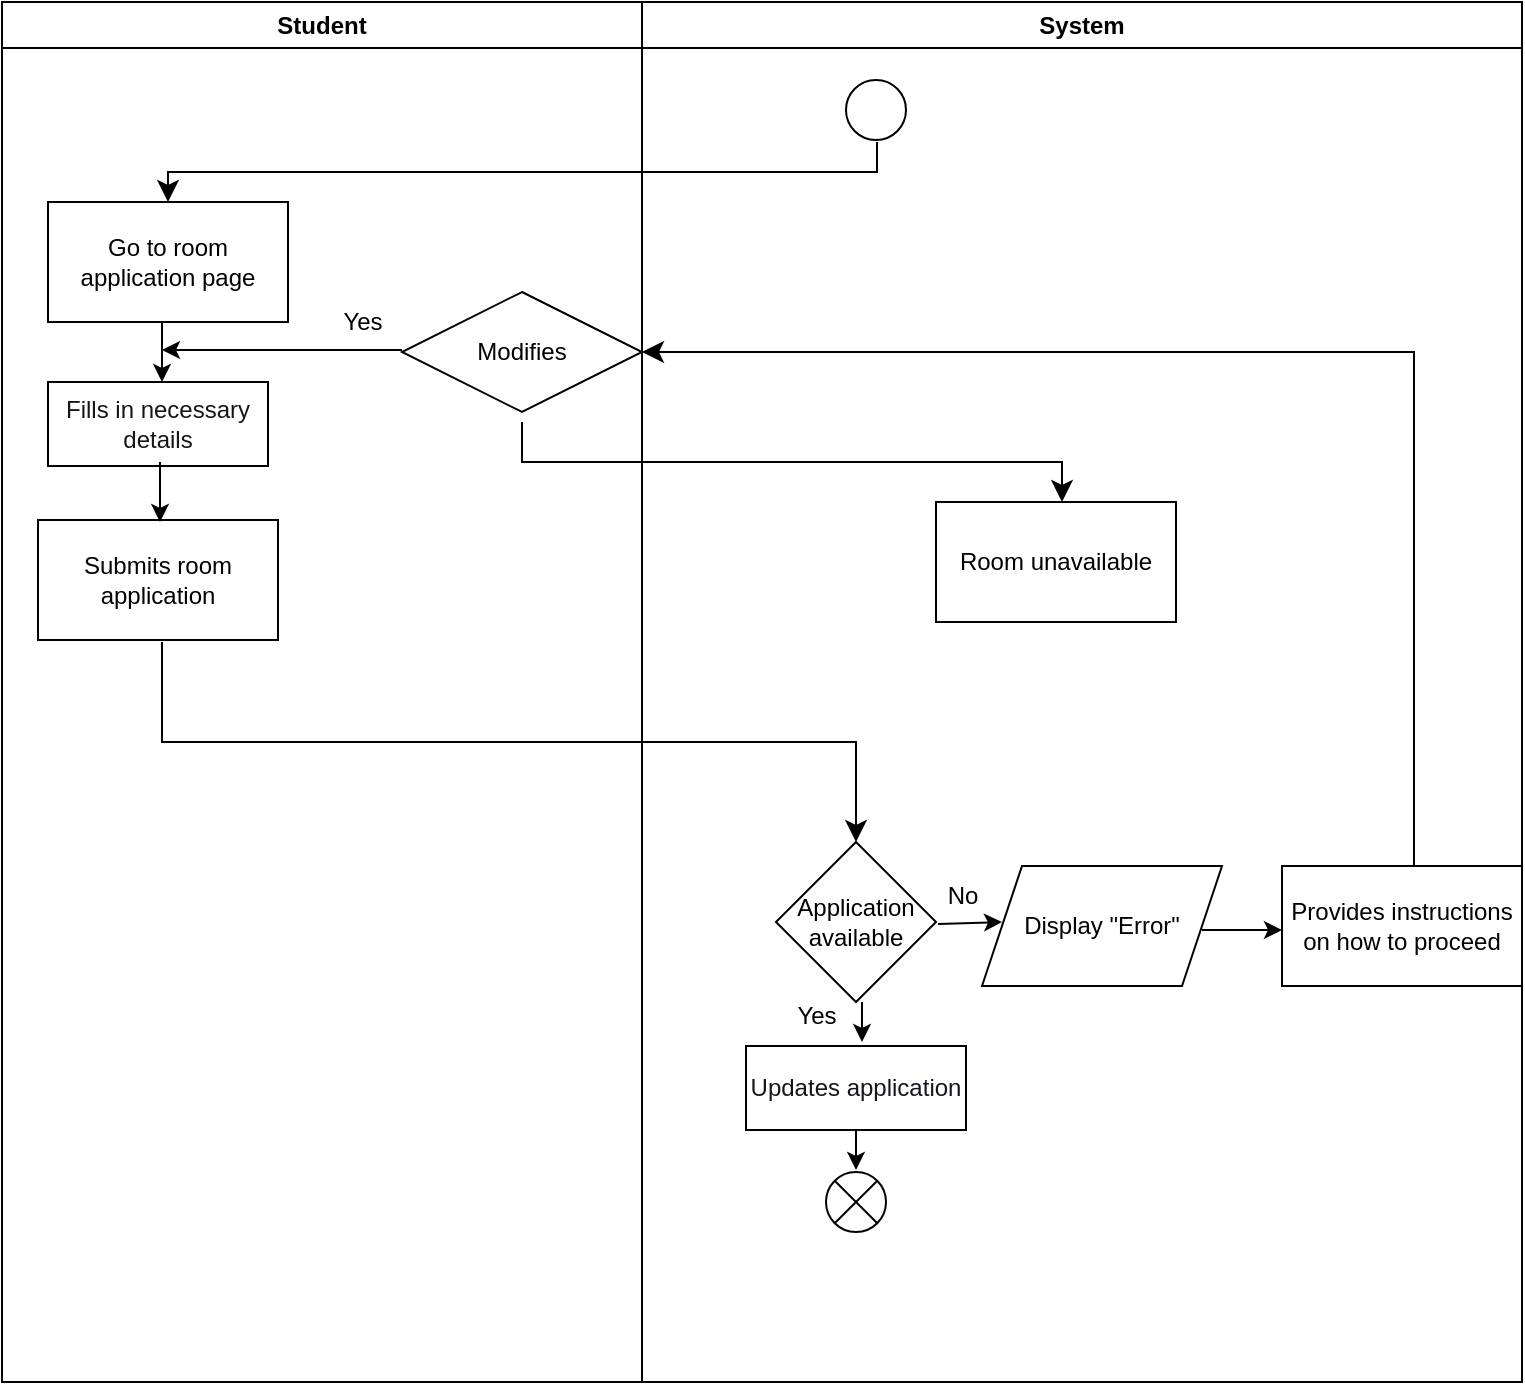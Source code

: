 <mxfile>
    <diagram id="sMNzmWd0CqYnqk4P6W50" name="Page-1">
        <mxGraphModel dx="1378" dy="1825" grid="1" gridSize="10" guides="1" tooltips="1" connect="1" arrows="1" fold="1" page="1" pageScale="1" pageWidth="850" pageHeight="1100" math="0" shadow="0">
            <root>
                <mxCell id="0"/>
                <mxCell id="1" parent="0"/>
                <mxCell id="2" value="" style="edgeStyle=elbowEdgeStyle;elbow=vertical;endArrow=classic;html=1;curved=0;rounded=0;endSize=8;startSize=8;" parent="1" edge="1">
                    <mxGeometry width="50" height="50" relative="1" as="geometry">
                        <mxPoint x="517.5" y="20" as="sourcePoint"/>
                        <mxPoint x="163.0" y="50" as="targetPoint"/>
                    </mxGeometry>
                </mxCell>
                <mxCell id="3" value="Go to room application page" style="rounded=0;whiteSpace=wrap;html=1;" parent="1" vertex="1">
                    <mxGeometry x="103" y="50" width="120" height="60" as="geometry"/>
                </mxCell>
                <mxCell id="6" value="" style="edgeStyle=elbowEdgeStyle;elbow=vertical;endArrow=classic;html=1;curved=0;rounded=0;endSize=8;startSize=8;entryX=0.5;entryY=0;entryDx=0;entryDy=0;" parent="1" target="7" edge="1">
                    <mxGeometry width="50" height="50" relative="1" as="geometry">
                        <mxPoint x="160" y="270" as="sourcePoint"/>
                        <mxPoint x="510" y="280" as="targetPoint"/>
                    </mxGeometry>
                </mxCell>
                <mxCell id="7" value="Application available" style="rhombus;whiteSpace=wrap;html=1;" parent="1" vertex="1">
                    <mxGeometry x="467" y="370" width="80" height="80" as="geometry"/>
                </mxCell>
                <mxCell id="9" value="" style="endArrow=classic;html=1;" parent="1" edge="1">
                    <mxGeometry width="50" height="50" relative="1" as="geometry">
                        <mxPoint x="507" y="514" as="sourcePoint"/>
                        <mxPoint x="507" y="534" as="targetPoint"/>
                    </mxGeometry>
                </mxCell>
                <mxCell id="10" value="Yes" style="text;html=1;align=center;verticalAlign=middle;resizable=0;points=[];autosize=1;strokeColor=none;fillColor=none;" parent="1" vertex="1">
                    <mxGeometry x="467" y="442" width="40" height="30" as="geometry"/>
                </mxCell>
                <mxCell id="11" value="" style="endArrow=classic;html=1;" parent="1" edge="1">
                    <mxGeometry width="50" height="50" relative="1" as="geometry">
                        <mxPoint x="548" y="411" as="sourcePoint"/>
                        <mxPoint x="580" y="410" as="targetPoint"/>
                    </mxGeometry>
                </mxCell>
                <mxCell id="12" value="No" style="text;html=1;align=center;verticalAlign=middle;resizable=0;points=[];autosize=1;strokeColor=none;fillColor=none;" parent="1" vertex="1">
                    <mxGeometry x="540" y="382" width="40" height="30" as="geometry"/>
                </mxCell>
                <mxCell id="13" value="Display &quot;Error&quot;" style="shape=parallelogram;perimeter=parallelogramPerimeter;whiteSpace=wrap;html=1;fixedSize=1;" parent="1" vertex="1">
                    <mxGeometry x="570" y="382" width="120" height="60" as="geometry"/>
                </mxCell>
                <mxCell id="14" value="" style="endArrow=classic;html=1;" parent="1" edge="1">
                    <mxGeometry width="50" height="50" relative="1" as="geometry">
                        <mxPoint x="680" y="414" as="sourcePoint"/>
                        <mxPoint x="720" y="414" as="targetPoint"/>
                    </mxGeometry>
                </mxCell>
                <mxCell id="15" value="" style="edgeStyle=elbowEdgeStyle;elbow=vertical;endArrow=classic;html=1;curved=0;rounded=0;endSize=8;startSize=8;entryX=1;entryY=0.5;entryDx=0;entryDy=0;" parent="1" target="16" edge="1">
                    <mxGeometry width="50" height="50" relative="1" as="geometry">
                        <mxPoint x="786" y="409" as="sourcePoint"/>
                        <mxPoint x="400" y="169" as="targetPoint"/>
                        <Array as="points">
                            <mxPoint x="420" y="125"/>
                            <mxPoint x="780" y="140"/>
                            <mxPoint x="736" y="169"/>
                            <mxPoint x="596" y="129"/>
                        </Array>
                    </mxGeometry>
                </mxCell>
                <mxCell id="16" value="Modifies" style="rhombus;whiteSpace=wrap;html=1;fontFamily=Helvetica;fontSize=12;fontColor=default;align=center;strokeColor=default;fillColor=default;" parent="1" vertex="1">
                    <mxGeometry x="280" y="95" width="120" height="60" as="geometry"/>
                </mxCell>
                <mxCell id="24" value="" style="shape=sumEllipse;perimeter=ellipsePerimeter;whiteSpace=wrap;html=1;backgroundOutline=1;" parent="1" vertex="1">
                    <mxGeometry x="492" y="535" width="30" height="30" as="geometry"/>
                </mxCell>
                <mxCell id="25" value="&lt;font color=&quot;#18141d&quot;&gt;Fills in necessary details&lt;/font&gt;" style="rounded=0;whiteSpace=wrap;html=1;fontFamily=Helvetica;fontSize=12;fontColor=rgb(240, 240, 240);align=center;strokeColor=#000000;fillColor=#FFFFFF;" parent="1" vertex="1">
                    <mxGeometry x="103" y="140" width="110" height="42" as="geometry"/>
                </mxCell>
                <mxCell id="26" value="" style="endArrow=classic;html=1;" parent="1" edge="1">
                    <mxGeometry width="50" height="50" relative="1" as="geometry">
                        <mxPoint x="160" y="110" as="sourcePoint"/>
                        <mxPoint x="160" y="140" as="targetPoint"/>
                    </mxGeometry>
                </mxCell>
                <mxCell id="31" value="" style="endArrow=classic;html=1;" parent="1" edge="1">
                    <mxGeometry width="50" height="50" relative="1" as="geometry">
                        <mxPoint x="510" y="450" as="sourcePoint"/>
                        <mxPoint x="510" y="470" as="targetPoint"/>
                    </mxGeometry>
                </mxCell>
                <mxCell id="32" value="&lt;font color=&quot;#18141d&quot;&gt;Updates application&lt;/font&gt;" style="rounded=0;whiteSpace=wrap;html=1;fontFamily=Helvetica;fontSize=12;fontColor=rgb(240, 240, 240);align=center;strokeColor=#000000;fillColor=#FFFFFF;" parent="1" vertex="1">
                    <mxGeometry x="452" y="472" width="110" height="42" as="geometry"/>
                </mxCell>
                <mxCell id="34" value="Provides instructions on how to proceed" style="rounded=0;whiteSpace=wrap;html=1;" parent="1" vertex="1">
                    <mxGeometry x="720" y="382" width="120" height="60" as="geometry"/>
                </mxCell>
                <mxCell id="35" value="" style="endArrow=classic;html=1;" parent="1" edge="1">
                    <mxGeometry width="50" height="50" relative="1" as="geometry">
                        <mxPoint x="280" y="124" as="sourcePoint"/>
                        <mxPoint x="160" y="124" as="targetPoint"/>
                    </mxGeometry>
                </mxCell>
                <mxCell id="36" value="Yes" style="text;html=1;align=center;verticalAlign=middle;resizable=0;points=[];autosize=1;strokeColor=none;fillColor=none;" parent="1" vertex="1">
                    <mxGeometry x="240" y="95" width="40" height="30" as="geometry"/>
                </mxCell>
                <mxCell id="37" value="" style="edgeStyle=elbowEdgeStyle;elbow=vertical;endArrow=classic;html=1;curved=0;rounded=0;endSize=8;startSize=8;" parent="1" edge="1">
                    <mxGeometry width="50" height="50" relative="1" as="geometry">
                        <mxPoint x="340" y="160" as="sourcePoint"/>
                        <mxPoint x="610" y="200" as="targetPoint"/>
                    </mxGeometry>
                </mxCell>
                <mxCell id="38" value="Room unavailable" style="rounded=0;whiteSpace=wrap;html=1;" parent="1" vertex="1">
                    <mxGeometry x="547" y="200" width="120" height="60" as="geometry"/>
                </mxCell>
                <mxCell id="39" value="Student" style="swimlane;whiteSpace=wrap;html=1;" parent="1" vertex="1">
                    <mxGeometry x="80" y="-50" width="320" height="690" as="geometry"/>
                </mxCell>
                <mxCell id="5" value="Submits room application" style="rounded=0;whiteSpace=wrap;html=1;" parent="39" vertex="1">
                    <mxGeometry x="18" y="259" width="120" height="60" as="geometry"/>
                </mxCell>
                <mxCell id="46" value="" style="endArrow=classic;html=1;exitX=0.517;exitY=0.183;exitDx=0;exitDy=0;exitPerimeter=0;" edge="1" parent="39">
                    <mxGeometry width="50" height="50" relative="1" as="geometry">
                        <mxPoint x="79" y="230" as="sourcePoint"/>
                        <mxPoint x="79" y="260" as="targetPoint"/>
                    </mxGeometry>
                </mxCell>
                <mxCell id="40" value="System" style="swimlane;whiteSpace=wrap;html=1;" parent="1" vertex="1">
                    <mxGeometry x="400" y="-50" width="440" height="690" as="geometry"/>
                </mxCell>
                <mxCell id="42" value="" style="ellipse;" parent="40" vertex="1">
                    <mxGeometry x="102" y="39" width="30" height="30" as="geometry"/>
                </mxCell>
            </root>
        </mxGraphModel>
    </diagram>
</mxfile>